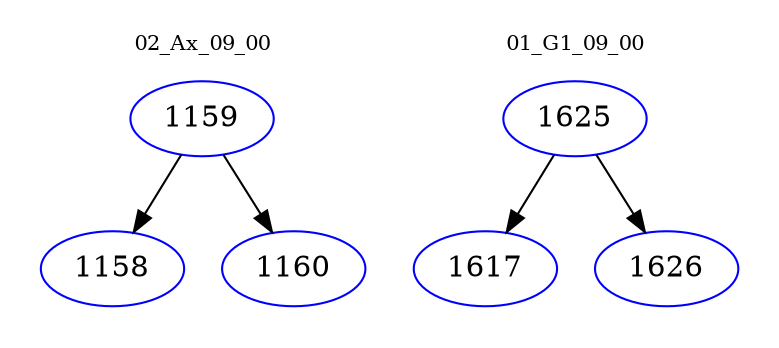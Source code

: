 digraph{
subgraph cluster_0 {
color = white
label = "02_Ax_09_00";
fontsize=10;
T0_1159 [label="1159", color="blue"]
T0_1159 -> T0_1158 [color="black"]
T0_1158 [label="1158", color="blue"]
T0_1159 -> T0_1160 [color="black"]
T0_1160 [label="1160", color="blue"]
}
subgraph cluster_1 {
color = white
label = "01_G1_09_00";
fontsize=10;
T1_1625 [label="1625", color="blue"]
T1_1625 -> T1_1617 [color="black"]
T1_1617 [label="1617", color="blue"]
T1_1625 -> T1_1626 [color="black"]
T1_1626 [label="1626", color="blue"]
}
}
